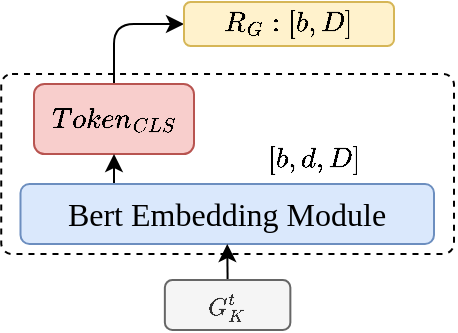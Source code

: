 <mxfile version="23.1.5" type="device">
  <diagram name="第 1 页" id="GEH4E44AxMkKlCmFrdxH">
    <mxGraphModel dx="386" dy="321" grid="1" gridSize="10" guides="1" tooltips="1" connect="1" arrows="1" fold="1" page="1" pageScale="1" pageWidth="850" pageHeight="1100" math="1" shadow="0">
      <root>
        <mxCell id="0" />
        <mxCell id="1" parent="0" />
        <mxCell id="Hx0KlTFJoZRqq4p0prFQ-27" value="" style="rounded=1;whiteSpace=wrap;html=1;fillColor=none;dashed=1;arcSize=6;" vertex="1" parent="1">
          <mxGeometry x="293.62" y="122" width="226.38" height="90" as="geometry" />
        </mxCell>
        <mxCell id="Hx0KlTFJoZRqq4p0prFQ-23" style="edgeStyle=orthogonalEdgeStyle;rounded=1;orthogonalLoop=1;jettySize=auto;html=1;entryX=0;entryY=0.5;entryDx=0;entryDy=0;jumpSize=3;curved=0;" edge="1" parent="1" source="Hx0KlTFJoZRqq4p0prFQ-6" target="Hx0KlTFJoZRqq4p0prFQ-12">
          <mxGeometry relative="1" as="geometry" />
        </mxCell>
        <mxCell id="Hx0KlTFJoZRqq4p0prFQ-6" value="&lt;font style=&quot;font-size: 12px;&quot;&gt;$$Token_{CLS}$$&lt;/font&gt;" style="rounded=1;whiteSpace=wrap;html=1;fillColor=#f8cecc;strokeColor=#b85450;" vertex="1" parent="1">
          <mxGeometry x="310" y="127" width="80" height="35" as="geometry" />
        </mxCell>
        <mxCell id="Hx0KlTFJoZRqq4p0prFQ-12" value="$$R_G: [b,D]$$" style="rounded=1;whiteSpace=wrap;html=1;fillColor=#fff2cc;strokeColor=#d6b656;" vertex="1" parent="1">
          <mxGeometry x="385" y="86" width="105" height="22" as="geometry" />
        </mxCell>
        <mxCell id="Hx0KlTFJoZRqq4p0prFQ-24" style="edgeStyle=orthogonalEdgeStyle;rounded=0;orthogonalLoop=1;jettySize=auto;html=1;exitX=0.25;exitY=0;exitDx=0;exitDy=0;entryX=0.5;entryY=1;entryDx=0;entryDy=0;strokeWidth=1;" edge="1" parent="1" source="Hx0KlTFJoZRqq4p0prFQ-17" target="Hx0KlTFJoZRqq4p0prFQ-6">
          <mxGeometry relative="1" as="geometry" />
        </mxCell>
        <mxCell id="Hx0KlTFJoZRqq4p0prFQ-17" value="&lt;font style=&quot;font-size: 16px;&quot; face=&quot;Times New Roman&quot;&gt;Bert Embedding Module&lt;/font&gt;" style="rounded=1;whiteSpace=wrap;html=1;fillColor=#dae8fc;strokeColor=#6c8ebf;" vertex="1" parent="1">
          <mxGeometry x="303.25" y="177" width="206.75" height="30" as="geometry" />
        </mxCell>
        <mxCell id="Hx0KlTFJoZRqq4p0prFQ-20" style="edgeStyle=orthogonalEdgeStyle;rounded=0;orthogonalLoop=1;jettySize=auto;html=1;exitX=0.5;exitY=0;exitDx=0;exitDy=0;entryX=0.5;entryY=1;entryDx=0;entryDy=0;" edge="1" parent="1" source="Hx0KlTFJoZRqq4p0prFQ-21" target="Hx0KlTFJoZRqq4p0prFQ-17">
          <mxGeometry relative="1" as="geometry" />
        </mxCell>
        <mxCell id="Hx0KlTFJoZRqq4p0prFQ-21" value="&lt;font style=&quot;&quot; face=&quot;Times New Roman&quot;&gt;$$G_K^t$$&lt;/font&gt;" style="rounded=1;whiteSpace=wrap;html=1;fillColor=#f5f5f5;strokeColor=#666666;fontColor=#333333;" vertex="1" parent="1">
          <mxGeometry x="375.43" y="225" width="62.75" height="25" as="geometry" />
        </mxCell>
        <mxCell id="Hx0KlTFJoZRqq4p0prFQ-28" value="$$[b,d,D]$$" style="text;html=1;align=center;verticalAlign=middle;whiteSpace=wrap;rounded=0;" vertex="1" parent="1">
          <mxGeometry x="420" y="150" width="60" height="30" as="geometry" />
        </mxCell>
      </root>
    </mxGraphModel>
  </diagram>
</mxfile>
